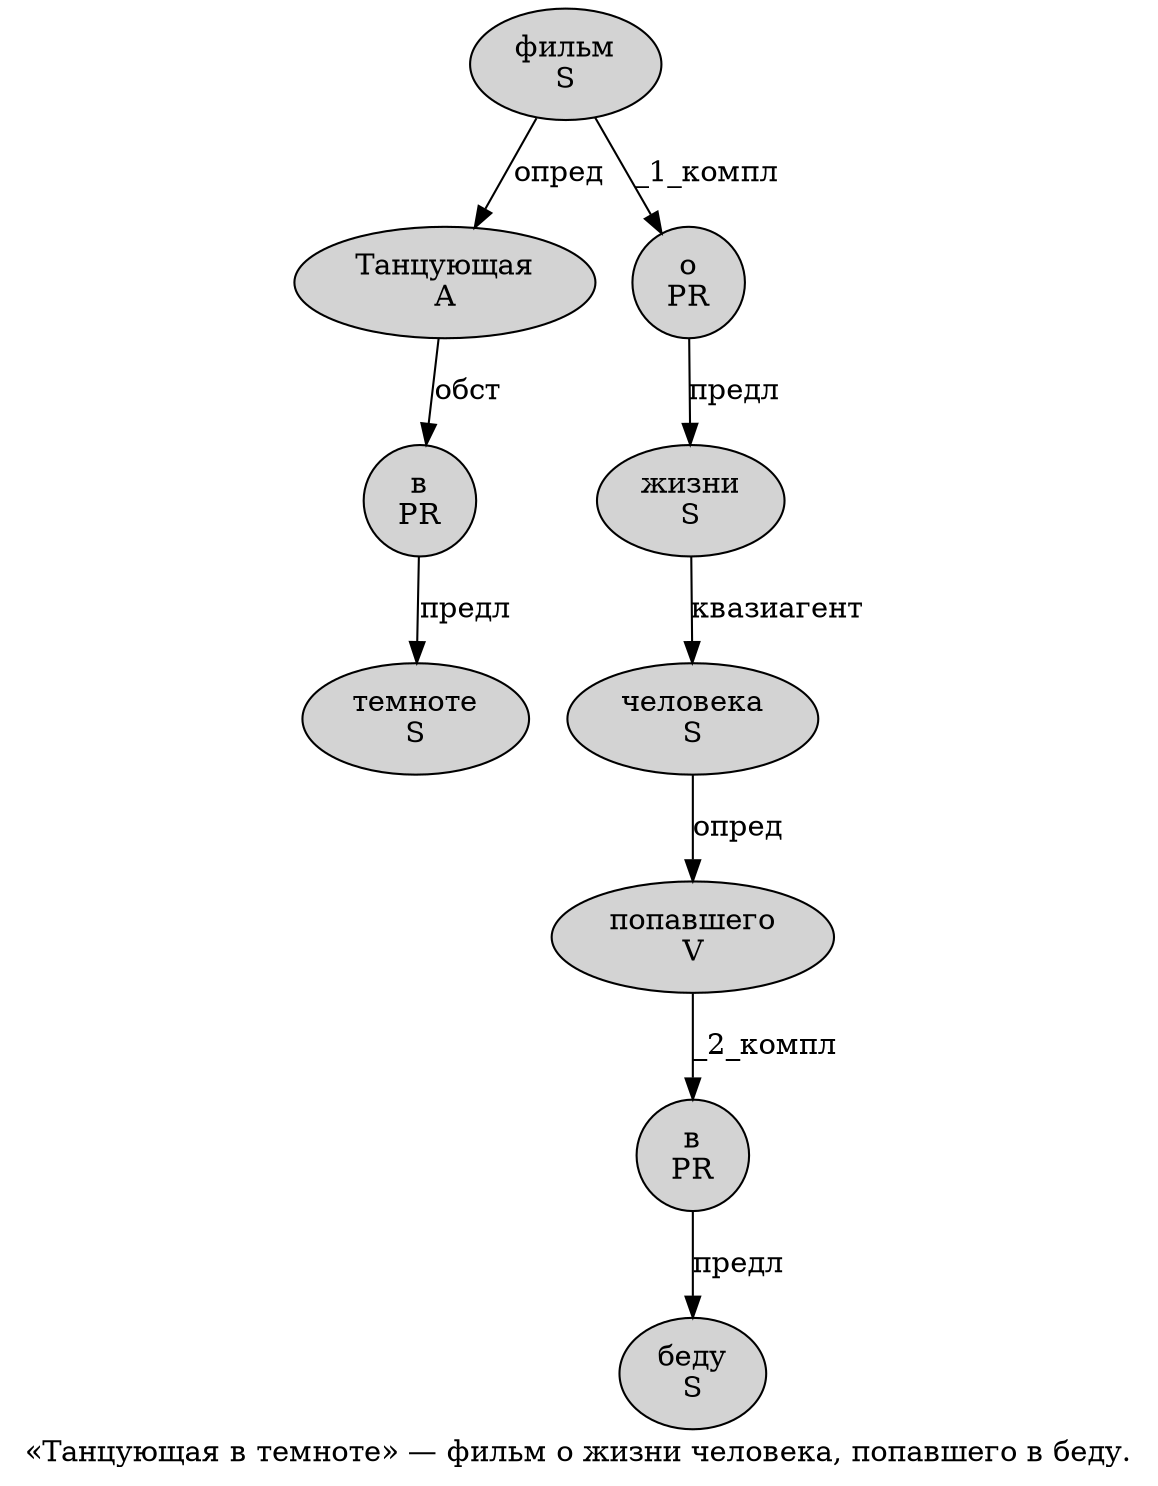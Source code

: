digraph SENTENCE_1483 {
	graph [label="«Танцующая в темноте» — фильм о жизни человека, попавшего в беду."]
	node [style=filled]
		1 [label="Танцующая
A" color="" fillcolor=lightgray penwidth=1 shape=ellipse]
		2 [label="в
PR" color="" fillcolor=lightgray penwidth=1 shape=ellipse]
		3 [label="темноте
S" color="" fillcolor=lightgray penwidth=1 shape=ellipse]
		6 [label="фильм
S" color="" fillcolor=lightgray penwidth=1 shape=ellipse]
		7 [label="о
PR" color="" fillcolor=lightgray penwidth=1 shape=ellipse]
		8 [label="жизни
S" color="" fillcolor=lightgray penwidth=1 shape=ellipse]
		9 [label="человека
S" color="" fillcolor=lightgray penwidth=1 shape=ellipse]
		11 [label="попавшего
V" color="" fillcolor=lightgray penwidth=1 shape=ellipse]
		12 [label="в
PR" color="" fillcolor=lightgray penwidth=1 shape=ellipse]
		13 [label="беду
S" color="" fillcolor=lightgray penwidth=1 shape=ellipse]
			7 -> 8 [label="предл"]
			9 -> 11 [label="опред"]
			2 -> 3 [label="предл"]
			12 -> 13 [label="предл"]
			8 -> 9 [label="квазиагент"]
			11 -> 12 [label="_2_компл"]
			1 -> 2 [label="обст"]
			6 -> 1 [label="опред"]
			6 -> 7 [label="_1_компл"]
}